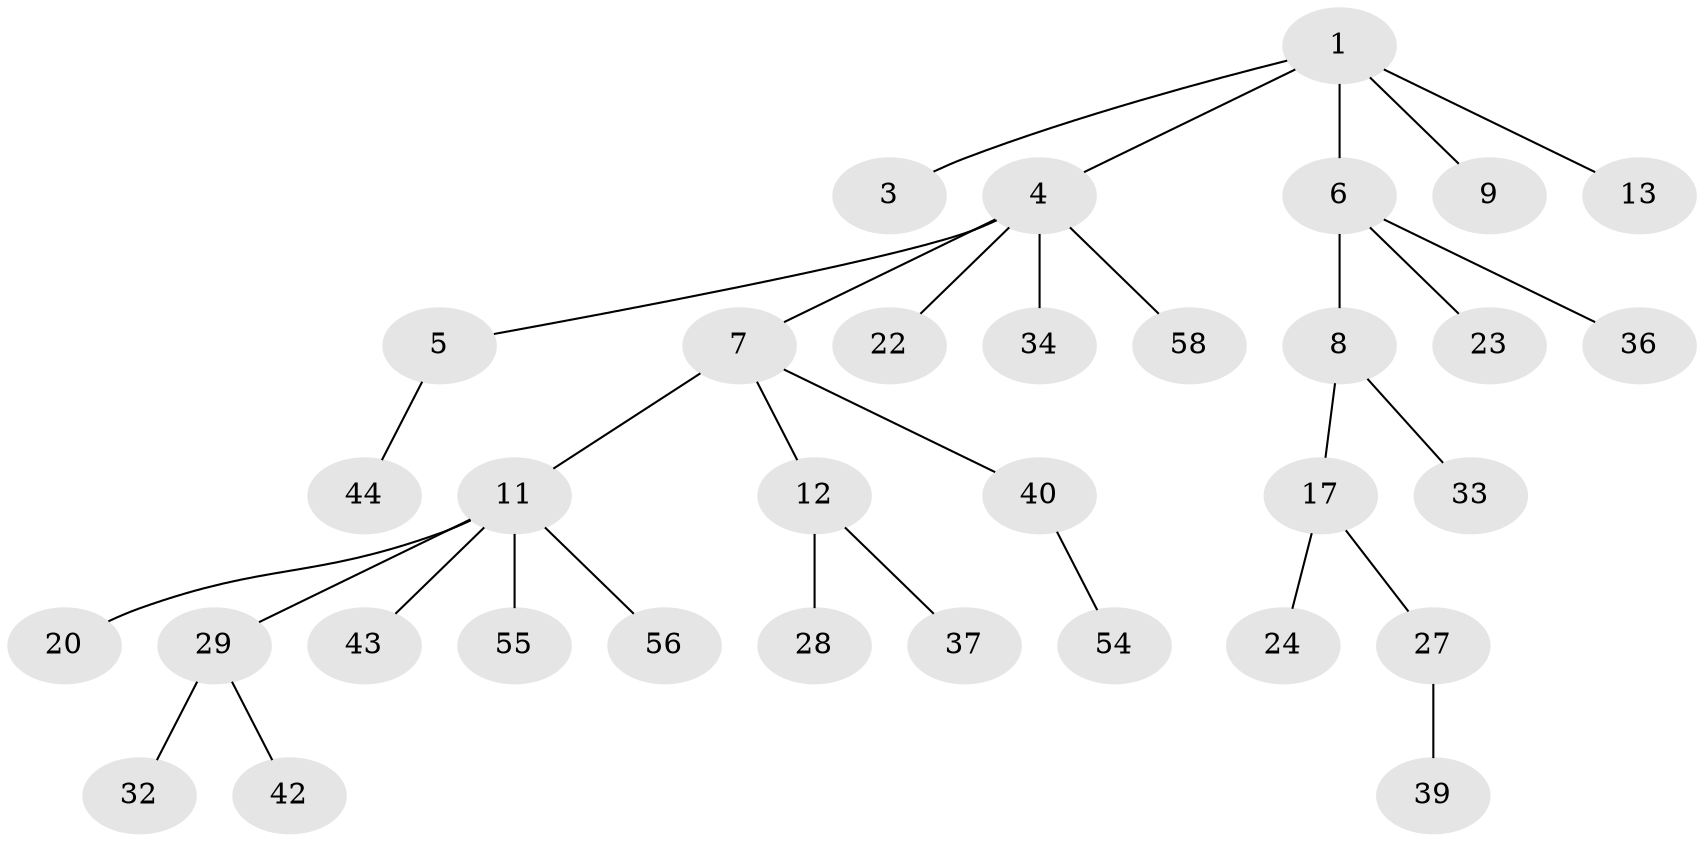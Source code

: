 // original degree distribution, {3: 0.14925373134328357, 4: 0.05970149253731343, 1: 0.5074626865671642, 6: 0.029850746268656716, 2: 0.22388059701492538, 5: 0.029850746268656716}
// Generated by graph-tools (version 1.1) at 2025/15/03/09/25 04:15:29]
// undirected, 33 vertices, 32 edges
graph export_dot {
graph [start="1"]
  node [color=gray90,style=filled];
  1 [super="+2"];
  3;
  4 [super="+65+66+16"];
  5 [super="+46+21"];
  6 [super="+19"];
  7 [super="+10"];
  8 [super="+14"];
  9;
  11 [super="+31"];
  12 [super="+15"];
  13 [super="+48"];
  17 [super="+60+61"];
  20;
  22 [super="+38+25"];
  23 [super="+49"];
  24;
  27;
  28;
  29;
  32 [super="+47"];
  33;
  34 [super="+35"];
  36;
  37;
  39;
  40;
  42;
  43 [super="+59"];
  44;
  54;
  55;
  56;
  58 [super="+64"];
  1 -- 3;
  1 -- 13;
  1 -- 4;
  1 -- 9;
  1 -- 6;
  4 -- 5;
  4 -- 7;
  4 -- 34;
  4 -- 58;
  4 -- 22;
  5 -- 44;
  6 -- 8;
  6 -- 36;
  6 -- 23;
  7 -- 40;
  7 -- 11;
  7 -- 12;
  8 -- 17;
  8 -- 33;
  11 -- 20;
  11 -- 29;
  11 -- 55;
  11 -- 56;
  11 -- 43;
  12 -- 37;
  12 -- 28;
  17 -- 24;
  17 -- 27;
  27 -- 39;
  29 -- 32;
  29 -- 42;
  40 -- 54;
}
